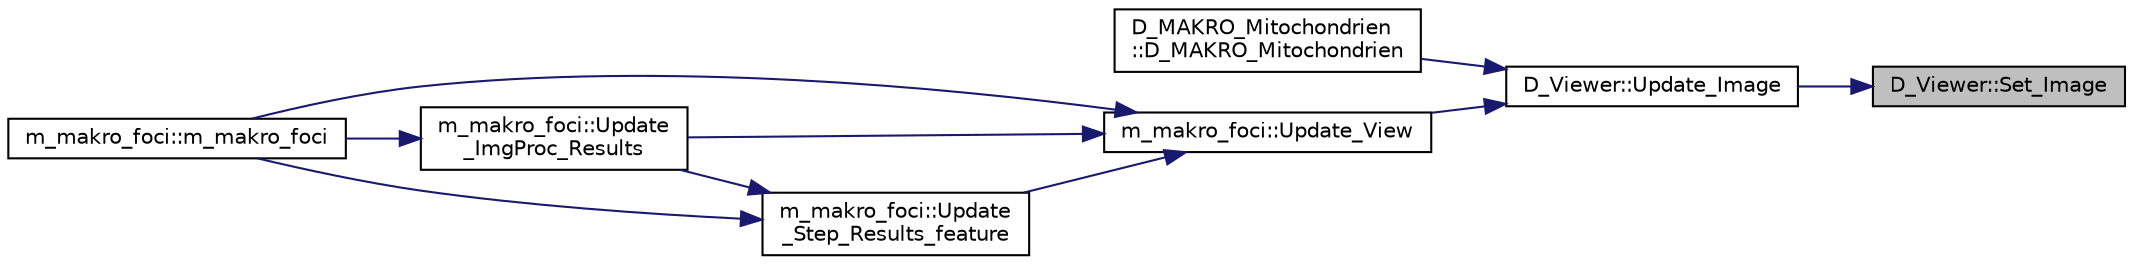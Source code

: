 digraph "D_Viewer::Set_Image"
{
 // LATEX_PDF_SIZE
  edge [fontname="Helvetica",fontsize="10",labelfontname="Helvetica",labelfontsize="10"];
  node [fontname="Helvetica",fontsize="10",shape=record];
  rankdir="RL";
  Node1 [label="D_Viewer::Set_Image",height=0.2,width=0.4,color="black", fillcolor="grey75", style="filled", fontcolor="black",tooltip=" "];
  Node1 -> Node2 [dir="back",color="midnightblue",fontsize="10",style="solid"];
  Node2 [label="D_Viewer::Update_Image",height=0.2,width=0.4,color="black", fillcolor="white", style="filled",URL="$class_d___viewer.html#ad930d0f9d7b3158439e86badac21cd7d",tooltip=" "];
  Node2 -> Node3 [dir="back",color="midnightblue",fontsize="10",style="solid"];
  Node3 [label="D_MAKRO_Mitochondrien\l::D_MAKRO_Mitochondrien",height=0.2,width=0.4,color="black", fillcolor="white", style="filled",URL="$class_d___m_a_k_r_o___mitochondrien.html#a7b081c5ed224b36aa433bba6311d6230",tooltip=" "];
  Node2 -> Node4 [dir="back",color="midnightblue",fontsize="10",style="solid"];
  Node4 [label="m_makro_foci::Update_View",height=0.2,width=0.4,color="black", fillcolor="white", style="filled",URL="$classm__makro__foci.html#a57616b460ddefc98f32c6facdfe256bd",tooltip=" "];
  Node4 -> Node5 [dir="back",color="midnightblue",fontsize="10",style="solid"];
  Node5 [label="m_makro_foci::m_makro_foci",height=0.2,width=0.4,color="black", fillcolor="white", style="filled",URL="$classm__makro__foci.html#a572729ade95da42febe843621df0b5fa",tooltip=" "];
  Node4 -> Node6 [dir="back",color="midnightblue",fontsize="10",style="solid"];
  Node6 [label="m_makro_foci::Update\l_ImgProc_Results",height=0.2,width=0.4,color="black", fillcolor="white", style="filled",URL="$classm__makro__foci.html#abb0fb4f138135ae9e2ba3de9975af0b2",tooltip=" "];
  Node6 -> Node5 [dir="back",color="midnightblue",fontsize="10",style="solid"];
  Node4 -> Node7 [dir="back",color="midnightblue",fontsize="10",style="solid"];
  Node7 [label="m_makro_foci::Update\l_Step_Results_feature",height=0.2,width=0.4,color="black", fillcolor="white", style="filled",URL="$classm__makro__foci.html#a478d8c0fa7bf4d610546d695c6baf8ba",tooltip=" "];
  Node7 -> Node5 [dir="back",color="midnightblue",fontsize="10",style="solid"];
  Node7 -> Node6 [dir="back",color="midnightblue",fontsize="10",style="solid"];
}
